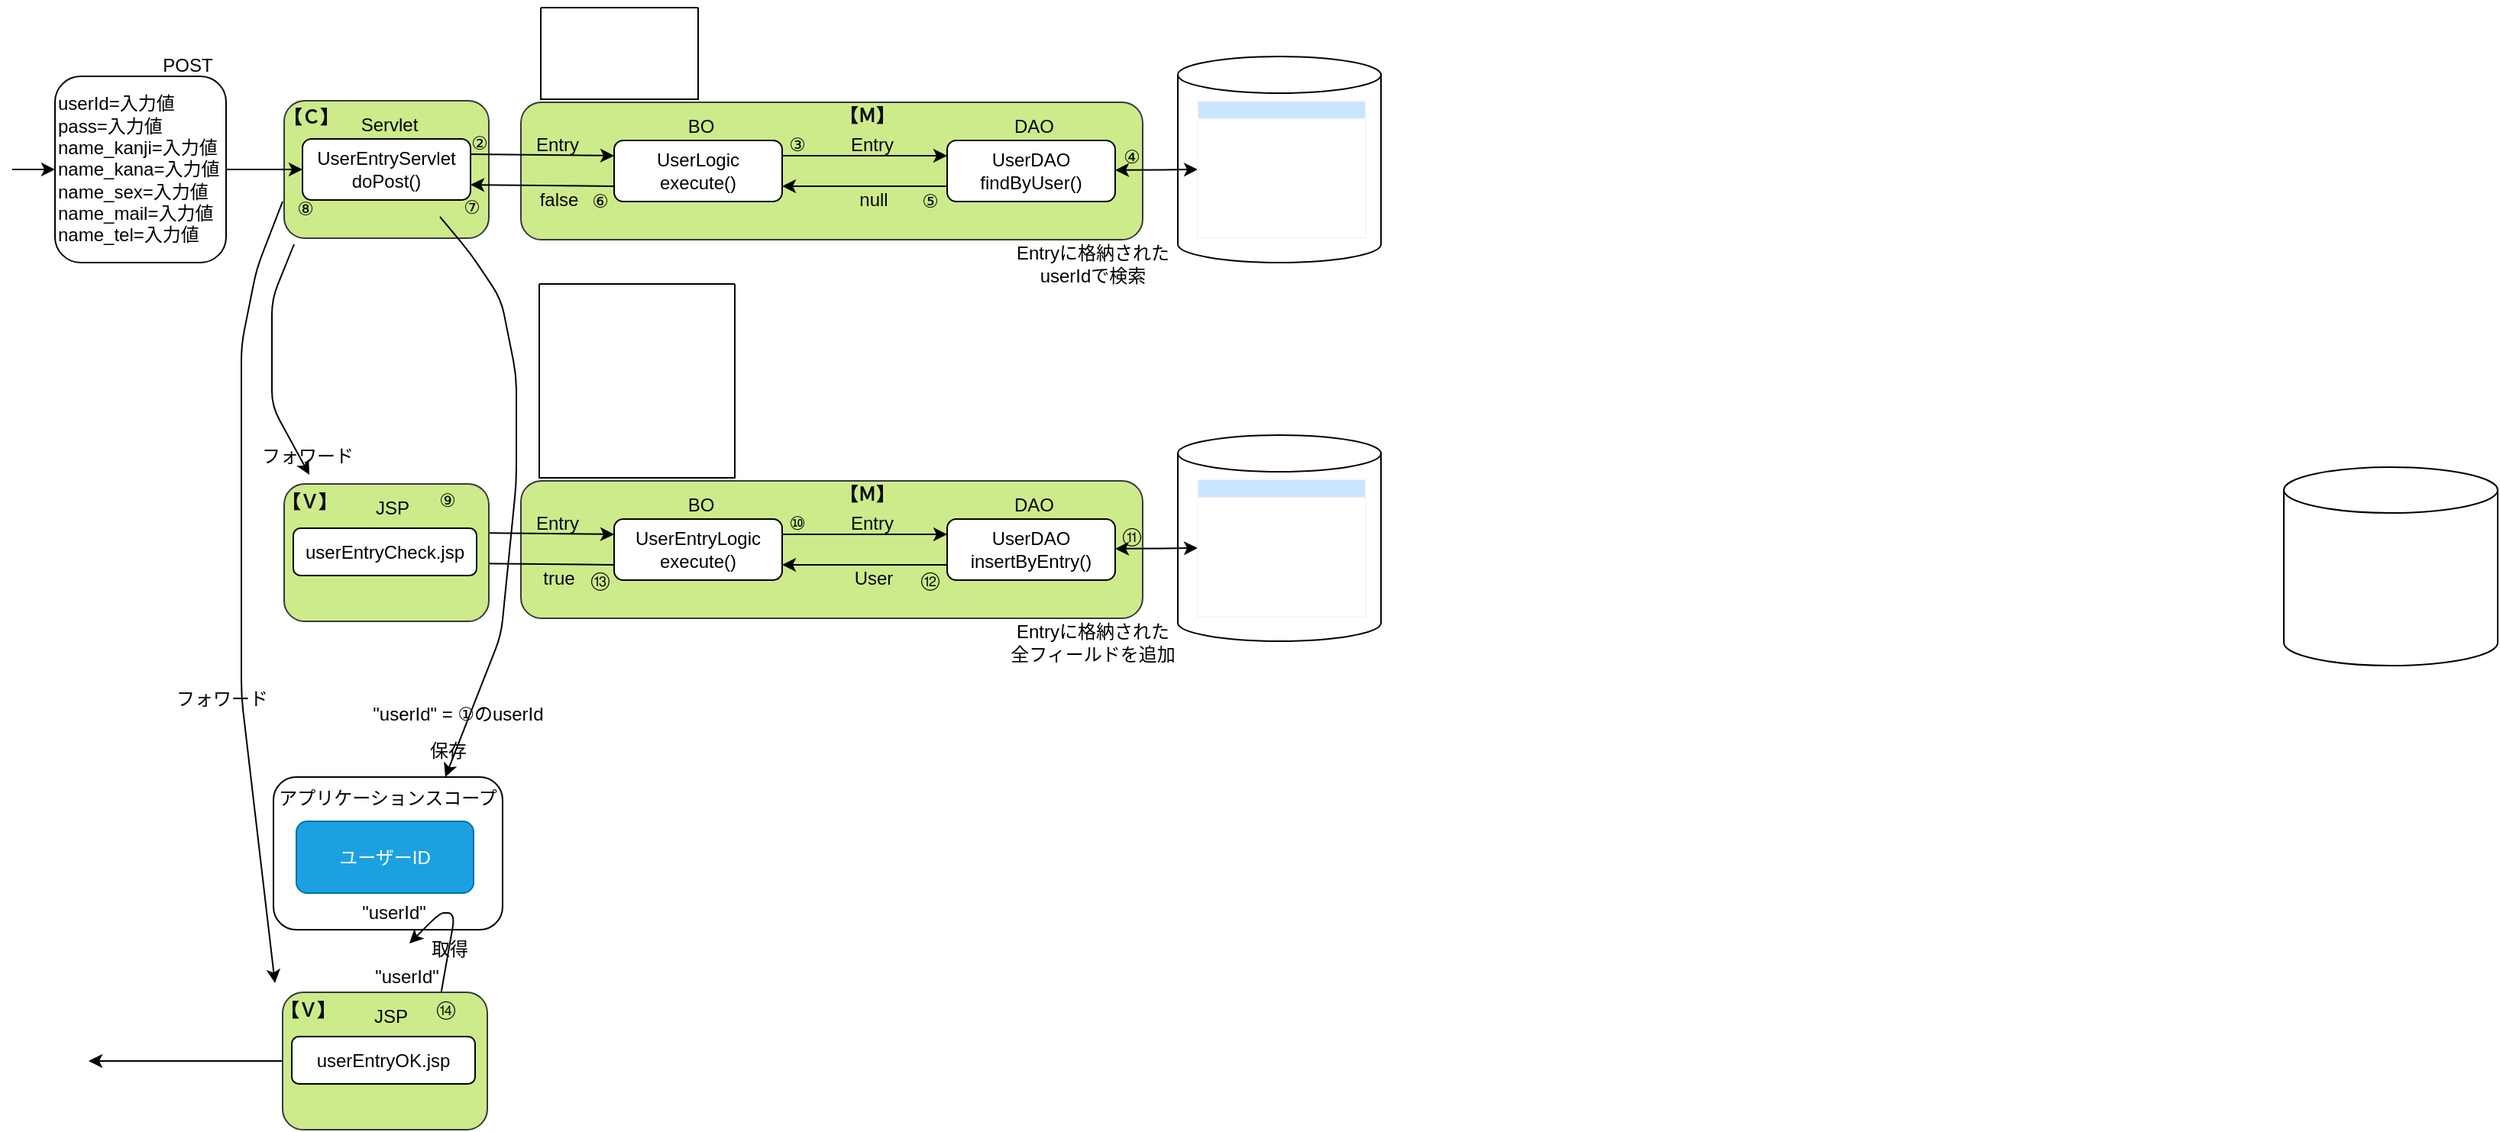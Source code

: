 <mxfile>
    <diagram id="cOPPHnaynSb4PC9Ppda5" name="ページ1">
        <mxGraphModel dx="1489" dy="1618" grid="1" gridSize="10" guides="1" tooltips="1" connect="1" arrows="1" fold="1" page="1" pageScale="1" pageWidth="827" pageHeight="1169" math="0" shadow="0">
            <root>
                <mxCell id="0"/>
                <mxCell id="1" parent="0"/>
                <mxCell id="91" value="" style="shape=cylinder3;whiteSpace=wrap;html=1;boundedLbl=1;backgroundOutline=1;size=12;fontColor=#080808;" parent="1" vertex="1">
                    <mxGeometry x="-37" y="-1079" width="133" height="135" as="geometry"/>
                </mxCell>
                <mxCell id="61" value="" style="rounded=1;whiteSpace=wrap;html=1;fillColor=#cdeb8b;strokeColor=#36393d;" parent="1" vertex="1">
                    <mxGeometry x="-622" y="-1050" width="134" height="90" as="geometry"/>
                </mxCell>
                <mxCell id="37" value="" style="rounded=1;whiteSpace=wrap;html=1;" parent="1" vertex="1">
                    <mxGeometry x="-629" y="-607" width="150" height="100" as="geometry"/>
                </mxCell>
                <mxCell id="38" value="ユーザーID" style="rounded=1;whiteSpace=wrap;html=1;fillColor=#1ba1e2;fontColor=#ffffff;strokeColor=#006EAF;" parent="1" vertex="1">
                    <mxGeometry x="-614" y="-578" width="116" height="47" as="geometry"/>
                </mxCell>
                <mxCell id="39" value="アプリケーションスコープ" style="text;html=1;strokeColor=none;fillColor=none;align=center;verticalAlign=middle;whiteSpace=wrap;rounded=0;" parent="1" vertex="1">
                    <mxGeometry x="-629" y="-603" width="150" height="20" as="geometry"/>
                </mxCell>
                <mxCell id="40" value="&quot;userId&quot;" style="text;html=1;strokeColor=none;fillColor=none;align=center;verticalAlign=middle;whiteSpace=wrap;rounded=0;" parent="1" vertex="1">
                    <mxGeometry x="-615" y="-528" width="130" height="20" as="geometry"/>
                </mxCell>
                <mxCell id="41" value="" style="endArrow=classic;html=1;exitX=1;exitY=0.5;exitDx=0;exitDy=0;" parent="1" source="83" edge="1">
                    <mxGeometry width="50" height="50" relative="1" as="geometry">
                        <mxPoint x="-649" y="-401" as="sourcePoint"/>
                        <mxPoint x="-540" y="-498" as="targetPoint"/>
                        <Array as="points">
                            <mxPoint x="-510" y="-518"/>
                            <mxPoint x="-520" y="-518"/>
                        </Array>
                    </mxGeometry>
                </mxCell>
                <mxCell id="43" value="" style="endArrow=classic;html=1;entryX=0.75;entryY=0;entryDx=0;entryDy=0;" parent="1" target="37" edge="1">
                    <mxGeometry width="50" height="50" relative="1" as="geometry">
                        <mxPoint x="-520" y="-974" as="sourcePoint"/>
                        <mxPoint x="-266" y="-937" as="targetPoint"/>
                        <Array as="points">
                            <mxPoint x="-500" y="-950"/>
                            <mxPoint x="-480" y="-920"/>
                            <mxPoint x="-470" y="-870"/>
                            <mxPoint x="-470" y="-800"/>
                            <mxPoint x="-480" y="-700"/>
                        </Array>
                    </mxGeometry>
                </mxCell>
                <mxCell id="46" value="POST" style="text;html=1;strokeColor=none;fillColor=none;align=center;verticalAlign=middle;whiteSpace=wrap;rounded=0;" parent="1" vertex="1">
                    <mxGeometry x="-715" y="-1083" width="60" height="20" as="geometry"/>
                </mxCell>
                <mxCell id="57" value="userId=入力値&lt;br&gt;pass=入力値&lt;br&gt;name_kanji=入力値&lt;br&gt;name_kana=入力値&lt;br&gt;name_sex=入力値&lt;br&gt;name_mail=入力値&lt;br&gt;name_tel=入力値" style="rounded=1;whiteSpace=wrap;html=1;align=left;" parent="1" vertex="1">
                    <mxGeometry x="-772" y="-1066" width="112" height="122" as="geometry"/>
                </mxCell>
                <mxCell id="58" value="" style="endArrow=classic;html=1;entryX=0;entryY=0.5;entryDx=0;entryDy=0;" parent="1" target="57" edge="1">
                    <mxGeometry width="50" height="50" relative="1" as="geometry">
                        <mxPoint x="-800" y="-1005" as="sourcePoint"/>
                        <mxPoint x="-774" y="-944" as="targetPoint"/>
                    </mxGeometry>
                </mxCell>
                <mxCell id="59" value="" style="endArrow=classic;html=1;entryX=0;entryY=0.5;entryDx=0;entryDy=0;exitX=1;exitY=0.5;exitDx=0;exitDy=0;" parent="1" source="57" target="60" edge="1">
                    <mxGeometry width="50" height="50" relative="1" as="geometry">
                        <mxPoint x="-660" y="-1005" as="sourcePoint"/>
                        <mxPoint x="-610" y="-1005" as="targetPoint"/>
                    </mxGeometry>
                </mxCell>
                <mxCell id="60" value="UserEntryServlet&lt;br&gt;doPost()" style="rounded=1;whiteSpace=wrap;html=1;" parent="1" vertex="1">
                    <mxGeometry x="-610" y="-1025" width="110" height="40" as="geometry"/>
                </mxCell>
                <mxCell id="62" value="Servlet" style="text;html=1;strokeColor=none;fillColor=none;align=center;verticalAlign=middle;whiteSpace=wrap;rounded=0;fontColor=#050505;" parent="1" vertex="1">
                    <mxGeometry x="-583" y="-1044" width="60" height="20" as="geometry"/>
                </mxCell>
                <mxCell id="63" value="" style="rounded=1;whiteSpace=wrap;html=1;fillColor=#cdeb8b;strokeColor=#36393d;" parent="1" vertex="1">
                    <mxGeometry x="-467" y="-1049" width="407" height="90" as="geometry"/>
                </mxCell>
                <mxCell id="64" value="" style="endArrow=classic;html=1;entryX=0;entryY=0.25;entryDx=0;entryDy=0;exitX=1;exitY=0.25;exitDx=0;exitDy=0;" parent="1" source="60" target="65" edge="1">
                    <mxGeometry width="50" height="50" relative="1" as="geometry">
                        <mxPoint x="-523" y="-1004" as="sourcePoint"/>
                        <mxPoint x="-474" y="-1004" as="targetPoint"/>
                    </mxGeometry>
                </mxCell>
                <mxCell id="65" value="UserLogic&lt;br&gt;execute()" style="rounded=1;whiteSpace=wrap;html=1;" parent="1" vertex="1">
                    <mxGeometry x="-406" y="-1024" width="110" height="40" as="geometry"/>
                </mxCell>
                <mxCell id="66" value="BO" style="text;html=1;strokeColor=none;fillColor=none;align=center;verticalAlign=middle;whiteSpace=wrap;rounded=0;fontColor=#050505;" parent="1" vertex="1">
                    <mxGeometry x="-379" y="-1043" width="60" height="20" as="geometry"/>
                </mxCell>
                <mxCell id="67" value="UserDAO&lt;br&gt;findByUser()" style="rounded=1;whiteSpace=wrap;html=1;" parent="1" vertex="1">
                    <mxGeometry x="-188" y="-1024" width="110" height="40" as="geometry"/>
                </mxCell>
                <mxCell id="68" value="DAO" style="text;html=1;strokeColor=none;fillColor=none;align=center;verticalAlign=middle;whiteSpace=wrap;rounded=0;fontColor=#050505;" parent="1" vertex="1">
                    <mxGeometry x="-161" y="-1043" width="60" height="20" as="geometry"/>
                </mxCell>
                <mxCell id="69" value="Entry" style="text;html=1;strokeColor=none;fillColor=none;align=center;verticalAlign=middle;whiteSpace=wrap;rounded=0;fontColor=#050505;" parent="1" vertex="1">
                    <mxGeometry x="-473" y="-1031" width="60" height="20" as="geometry"/>
                </mxCell>
                <mxCell id="70" value="" style="endArrow=classic;html=1;fontColor=#050505;exitX=0;exitY=0.75;exitDx=0;exitDy=0;entryX=1;entryY=0.75;entryDx=0;entryDy=0;" parent="1" source="65" target="60" edge="1">
                    <mxGeometry width="50" height="50" relative="1" as="geometry">
                        <mxPoint x="-410" y="-1044" as="sourcePoint"/>
                        <mxPoint x="-360" y="-1094" as="targetPoint"/>
                    </mxGeometry>
                </mxCell>
                <mxCell id="71" value="false" style="text;html=1;strokeColor=none;fillColor=none;align=center;verticalAlign=middle;whiteSpace=wrap;rounded=0;fontColor=#050505;" parent="1" vertex="1">
                    <mxGeometry x="-472" y="-995" width="60" height="20" as="geometry"/>
                </mxCell>
                <mxCell id="72" value="" style="endArrow=classic;html=1;entryX=0;entryY=0.25;entryDx=0;entryDy=0;exitX=1;exitY=0.25;exitDx=0;exitDy=0;" parent="1" source="65" target="67" edge="1">
                    <mxGeometry width="50" height="50" relative="1" as="geometry">
                        <mxPoint x="-294" y="-1015" as="sourcePoint"/>
                        <mxPoint x="-200" y="-1014" as="targetPoint"/>
                    </mxGeometry>
                </mxCell>
                <mxCell id="73" value="Entry" style="text;html=1;strokeColor=none;fillColor=none;align=center;verticalAlign=middle;whiteSpace=wrap;rounded=0;fontColor=#050505;" parent="1" vertex="1">
                    <mxGeometry x="-267" y="-1031" width="60" height="20" as="geometry"/>
                </mxCell>
                <mxCell id="74" value="" style="endArrow=classic;html=1;fontColor=#050505;exitX=0;exitY=0.75;exitDx=0;exitDy=0;entryX=1;entryY=0.75;entryDx=0;entryDy=0;" parent="1" source="67" target="65" edge="1">
                    <mxGeometry width="50" height="50" relative="1" as="geometry">
                        <mxPoint x="-200" y="-994" as="sourcePoint"/>
                        <mxPoint x="-294" y="-995" as="targetPoint"/>
                    </mxGeometry>
                </mxCell>
                <mxCell id="75" value="null" style="text;html=1;strokeColor=none;fillColor=none;align=center;verticalAlign=middle;whiteSpace=wrap;rounded=0;fontColor=#050505;" parent="1" vertex="1">
                    <mxGeometry x="-266" y="-995" width="60" height="20" as="geometry"/>
                </mxCell>
                <mxCell id="76" value="" style="shape=cylinder3;whiteSpace=wrap;html=1;boundedLbl=1;backgroundOutline=1;size=15;fontColor=#050505;" parent="1" vertex="1">
                    <mxGeometry x="687" y="-810" width="140" height="130" as="geometry"/>
                </mxCell>
                <mxCell id="80" value="" style="endArrow=classic;startArrow=classic;html=1;fontColor=#ffffff;entryX=0;entryY=0.5;entryDx=0;entryDy=0;" parent="1" source="67" target="77" edge="1">
                    <mxGeometry width="50" height="50" relative="1" as="geometry">
                        <mxPoint x="-80" y="-1004" as="sourcePoint"/>
                        <mxPoint x="-160" y="-1054" as="targetPoint"/>
                    </mxGeometry>
                </mxCell>
                <mxCell id="82" value="" style="rounded=1;whiteSpace=wrap;html=1;fillColor=#cdeb8b;strokeColor=#36393d;" parent="1" vertex="1">
                    <mxGeometry x="-623" y="-466" width="134" height="90" as="geometry"/>
                </mxCell>
                <mxCell id="83" value="JSP" style="text;html=1;strokeColor=none;fillColor=none;align=center;verticalAlign=middle;whiteSpace=wrap;rounded=0;fontColor=#050505;" parent="1" vertex="1">
                    <mxGeometry x="-582" y="-460" width="60" height="20" as="geometry"/>
                </mxCell>
                <mxCell id="30" value="userEntryOK.jsp" style="rounded=1;whiteSpace=wrap;html=1;" parent="1" vertex="1">
                    <mxGeometry x="-617" y="-437" width="120" height="31" as="geometry"/>
                </mxCell>
                <mxCell id="84" value="&#10;&#10;&#10;&#10;［フィールド］&#10;・String userId" style="swimlane;startSize=0;fontColor=#ffffff;align=left;" parent="1" vertex="1">
                    <mxGeometry x="-454" y="-1111" width="103" height="60" as="geometry"/>
                </mxCell>
                <mxCell id="85" value="①" style="text;html=1;strokeColor=none;fillColor=none;align=center;verticalAlign=middle;whiteSpace=wrap;rounded=0;fontColor=#ffffff;" parent="1" vertex="1">
                    <mxGeometry x="-796" y="-1024" width="30" height="20" as="geometry"/>
                </mxCell>
                <mxCell id="86" value="②" style="text;html=1;strokeColor=none;fillColor=none;align=center;verticalAlign=middle;whiteSpace=wrap;rounded=0;fontColor=#0d0c0c;" parent="1" vertex="1">
                    <mxGeometry x="-509" y="-1032" width="30" height="20" as="geometry"/>
                </mxCell>
                <mxCell id="87" value="&lt;font color=&quot;#080808&quot;&gt;③&lt;/font&gt;" style="text;html=1;strokeColor=none;fillColor=none;align=center;verticalAlign=middle;whiteSpace=wrap;rounded=0;fontColor=#ffffff;" parent="1" vertex="1">
                    <mxGeometry x="-301" y="-1031" width="30" height="20" as="geometry"/>
                </mxCell>
                <mxCell id="88" value="&lt;font color=&quot;#080808&quot;&gt;④&lt;/font&gt;" style="text;html=1;strokeColor=none;fillColor=none;align=center;verticalAlign=middle;whiteSpace=wrap;rounded=0;fontColor=#ffffff;" parent="1" vertex="1">
                    <mxGeometry x="-82" y="-1023" width="30" height="20" as="geometry"/>
                </mxCell>
                <mxCell id="89" value="&lt;font color=&quot;#080808&quot;&gt;⑤&lt;/font&gt;" style="text;html=1;strokeColor=none;fillColor=none;align=center;verticalAlign=middle;whiteSpace=wrap;rounded=0;fontColor=#ffffff;" parent="1" vertex="1">
                    <mxGeometry x="-214" y="-994" width="30" height="20" as="geometry"/>
                </mxCell>
                <mxCell id="77" value="&lt;div style=&quot;&quot;&gt;&lt;span style=&quot;color: rgb(255, 255, 255); background-color: initial;&quot;&gt;&lt;br&gt;&lt;/span&gt;&lt;/div&gt;&lt;div style=&quot;&quot;&gt;&lt;span style=&quot;color: rgb(255, 255, 255); background-color: initial;&quot;&gt;&lt;br&gt;&lt;/span&gt;&lt;/div&gt;&lt;div style=&quot;&quot;&gt;&lt;span style=&quot;color: rgb(255, 255, 255); background-color: initial;&quot;&gt;&lt;br&gt;&lt;/span&gt;&lt;/div&gt;&lt;div style=&quot;&quot;&gt;&lt;span style=&quot;color: rgb(255, 255, 255); background-color: initial;&quot;&gt;&lt;br&gt;&lt;/span&gt;&lt;/div&gt;&lt;div style=&quot;&quot;&gt;&lt;span style=&quot;color: rgb(255, 255, 255); background-color: initial;&quot;&gt;&lt;br&gt;&lt;/span&gt;&lt;/div&gt;&lt;div style=&quot;&quot;&gt;&lt;span style=&quot;color: rgb(255, 255, 255); background-color: initial;&quot;&gt;&lt;br&gt;&lt;/span&gt;&lt;/div&gt;&lt;div style=&quot;&quot;&gt;&lt;span style=&quot;color: rgb(255, 255, 255); background-color: initial;&quot;&gt;&lt;br&gt;&lt;/span&gt;&lt;/div&gt;&lt;div style=&quot;&quot;&gt;&lt;span style=&quot;color: rgb(255, 255, 255); background-color: initial;&quot;&gt;&lt;br&gt;&lt;/span&gt;&lt;/div&gt;&lt;div style=&quot;&quot;&gt;&lt;span style=&quot;color: rgb(255, 255, 255); background-color: initial;&quot;&gt;USER&lt;/span&gt;&lt;/div&gt;&lt;div style=&quot;&quot;&gt;&lt;span style=&quot;color: rgb(255, 255, 255); background-color: initial;&quot;&gt;テーブル&lt;/span&gt;&lt;/div&gt;" style="swimlane;whiteSpace=wrap;html=1;startSize=12;align=center;fillColor=#cce5ff;strokeColor=#f7f7f8;" parent="1" vertex="1">
                    <mxGeometry x="-24" y="-1050" width="110" height="90" as="geometry"/>
                </mxCell>
                <mxCell id="92" value="&lt;font color=&quot;#080808&quot;&gt;⑥&lt;/font&gt;" style="text;html=1;strokeColor=none;fillColor=none;align=center;verticalAlign=middle;whiteSpace=wrap;rounded=0;fontColor=#ffffff;" parent="1" vertex="1">
                    <mxGeometry x="-430" y="-994" width="30" height="20" as="geometry"/>
                </mxCell>
                <mxCell id="93" value="⑦" style="text;html=1;strokeColor=none;fillColor=none;align=center;verticalAlign=middle;whiteSpace=wrap;rounded=0;fontColor=#0d0c0c;" parent="1" vertex="1">
                    <mxGeometry x="-514" y="-990" width="30" height="20" as="geometry"/>
                </mxCell>
                <mxCell id="94" value="⑧" style="text;html=1;strokeColor=none;fillColor=none;align=center;verticalAlign=middle;whiteSpace=wrap;rounded=0;fontColor=#0d0c0c;" parent="1" vertex="1">
                    <mxGeometry x="-623" y="-989" width="30" height="20" as="geometry"/>
                </mxCell>
                <mxCell id="95" value="" style="endArrow=classic;html=1;fontColor=#0d0c0c;exitX=0;exitY=0.25;exitDx=0;exitDy=0;entryX=0;entryY=0;entryDx=0;entryDy=0;" parent="1" source="94" target="103" edge="1">
                    <mxGeometry width="50" height="50" relative="1" as="geometry">
                        <mxPoint x="-430" y="-794" as="sourcePoint"/>
                        <mxPoint x="-630" y="-724" as="targetPoint"/>
                        <Array as="points">
                            <mxPoint x="-640" y="-940"/>
                            <mxPoint x="-650" y="-890"/>
                            <mxPoint x="-650" y="-820"/>
                            <mxPoint x="-650" y="-660"/>
                        </Array>
                    </mxGeometry>
                </mxCell>
                <mxCell id="96" value="&quot;userId&quot; = ①のuserId" style="text;html=1;strokeColor=none;fillColor=none;align=center;verticalAlign=middle;whiteSpace=wrap;rounded=0;" parent="1" vertex="1">
                    <mxGeometry x="-573" y="-658" width="130" height="20" as="geometry"/>
                </mxCell>
                <mxCell id="97" value="保存" style="text;html=1;strokeColor=none;fillColor=none;align=center;verticalAlign=middle;whiteSpace=wrap;rounded=0;" parent="1" vertex="1">
                    <mxGeometry x="-533" y="-634" width="37" height="20" as="geometry"/>
                </mxCell>
                <mxCell id="98" value="取得" style="text;html=1;strokeColor=none;fillColor=none;align=center;verticalAlign=middle;whiteSpace=wrap;rounded=0;" parent="1" vertex="1">
                    <mxGeometry x="-532" y="-504" width="37" height="20" as="geometry"/>
                </mxCell>
                <mxCell id="99" value="&quot;userId&quot;" style="text;html=1;strokeColor=none;fillColor=none;align=center;verticalAlign=middle;whiteSpace=wrap;rounded=0;" parent="1" vertex="1">
                    <mxGeometry x="-569" y="-486" width="55" height="20" as="geometry"/>
                </mxCell>
                <mxCell id="100" value="⑭" style="text;html=1;strokeColor=none;fillColor=none;align=center;verticalAlign=middle;whiteSpace=wrap;rounded=0;fontColor=#0d0c0c;" parent="1" vertex="1">
                    <mxGeometry x="-531" y="-465" width="30" height="20" as="geometry"/>
                </mxCell>
                <mxCell id="101" value="フォワード" style="text;html=1;strokeColor=none;fillColor=none;align=center;verticalAlign=middle;whiteSpace=wrap;rounded=0;" parent="1" vertex="1">
                    <mxGeometry x="-696" y="-668" width="67" height="20" as="geometry"/>
                </mxCell>
                <mxCell id="102" value="&lt;b&gt;【Ｃ】&lt;/b&gt;" style="text;html=1;strokeColor=none;fillColor=none;align=center;verticalAlign=middle;whiteSpace=wrap;rounded=0;fontColor=#0d0c0c;" parent="1" vertex="1">
                    <mxGeometry x="-626" y="-1057" width="43" height="35" as="geometry"/>
                </mxCell>
                <mxCell id="103" value="&lt;b&gt;【Ｖ】&lt;/b&gt;" style="text;html=1;strokeColor=none;fillColor=none;align=center;verticalAlign=middle;whiteSpace=wrap;rounded=0;fontColor=#0d0c0c;" parent="1" vertex="1">
                    <mxGeometry x="-628" y="-472" width="43" height="35" as="geometry"/>
                </mxCell>
                <mxCell id="104" value="&lt;b&gt;【Ｍ】&lt;/b&gt;" style="text;html=1;strokeColor=none;fillColor=none;align=center;verticalAlign=middle;whiteSpace=wrap;rounded=0;fontColor=#0d0c0c;" parent="1" vertex="1">
                    <mxGeometry x="-262" y="-1058" width="43" height="35" as="geometry"/>
                </mxCell>
                <mxCell id="105" value="" style="endArrow=classic;html=1;fontColor=#0d0c0c;exitX=0;exitY=0.5;exitDx=0;exitDy=0;" parent="1" source="82" edge="1">
                    <mxGeometry width="50" height="50" relative="1" as="geometry">
                        <mxPoint x="-590" y="-538" as="sourcePoint"/>
                        <mxPoint x="-750" y="-421" as="targetPoint"/>
                    </mxGeometry>
                </mxCell>
                <mxCell id="106" value="Entryに格納された&lt;br&gt;userIdで検索" style="text;html=1;strokeColor=none;fillColor=none;align=center;verticalAlign=middle;whiteSpace=wrap;rounded=0;" parent="1" vertex="1">
                    <mxGeometry x="-151" y="-958" width="117" height="30" as="geometry"/>
                </mxCell>
                <mxCell id="107" value="" style="shape=cylinder3;whiteSpace=wrap;html=1;boundedLbl=1;backgroundOutline=1;size=12;fontColor=#080808;" parent="1" vertex="1">
                    <mxGeometry x="-37" y="-831" width="133" height="135" as="geometry"/>
                </mxCell>
                <mxCell id="108" value="Servlet" style="text;html=1;strokeColor=none;fillColor=none;align=center;verticalAlign=middle;whiteSpace=wrap;rounded=0;fontColor=#050505;" parent="1" vertex="1">
                    <mxGeometry x="-583" y="-796" width="60" height="20" as="geometry"/>
                </mxCell>
                <mxCell id="109" value="" style="rounded=1;whiteSpace=wrap;html=1;fillColor=#cdeb8b;strokeColor=#36393d;" parent="1" vertex="1">
                    <mxGeometry x="-467" y="-801" width="407" height="90" as="geometry"/>
                </mxCell>
                <mxCell id="110" value="" style="endArrow=classic;html=1;entryX=0;entryY=0.25;entryDx=0;entryDy=0;exitX=1;exitY=0.25;exitDx=0;exitDy=0;" parent="1" target="111" edge="1">
                    <mxGeometry width="50" height="50" relative="1" as="geometry">
                        <mxPoint x="-500" y="-767" as="sourcePoint"/>
                        <mxPoint x="-474" y="-756" as="targetPoint"/>
                    </mxGeometry>
                </mxCell>
                <mxCell id="111" value="UserEntryLogic&lt;br&gt;execute()" style="rounded=1;whiteSpace=wrap;html=1;" parent="1" vertex="1">
                    <mxGeometry x="-406" y="-776" width="110" height="40" as="geometry"/>
                </mxCell>
                <mxCell id="112" value="BO" style="text;html=1;strokeColor=none;fillColor=none;align=center;verticalAlign=middle;whiteSpace=wrap;rounded=0;fontColor=#050505;" parent="1" vertex="1">
                    <mxGeometry x="-379" y="-795" width="60" height="20" as="geometry"/>
                </mxCell>
                <mxCell id="113" value="UserDAO&lt;br&gt;insertByEntry()" style="rounded=1;whiteSpace=wrap;html=1;" parent="1" vertex="1">
                    <mxGeometry x="-188" y="-776" width="110" height="40" as="geometry"/>
                </mxCell>
                <mxCell id="114" value="DAO" style="text;html=1;strokeColor=none;fillColor=none;align=center;verticalAlign=middle;whiteSpace=wrap;rounded=0;fontColor=#050505;" parent="1" vertex="1">
                    <mxGeometry x="-161" y="-795" width="60" height="20" as="geometry"/>
                </mxCell>
                <mxCell id="115" value="Entry" style="text;html=1;strokeColor=none;fillColor=none;align=center;verticalAlign=middle;whiteSpace=wrap;rounded=0;fontColor=#050505;" parent="1" vertex="1">
                    <mxGeometry x="-473" y="-783" width="60" height="20" as="geometry"/>
                </mxCell>
                <mxCell id="116" value="" style="endArrow=classic;html=1;fontColor=#050505;exitX=0;exitY=0.75;exitDx=0;exitDy=0;entryX=1;entryY=0.75;entryDx=0;entryDy=0;" parent="1" source="111" edge="1">
                    <mxGeometry width="50" height="50" relative="1" as="geometry">
                        <mxPoint x="-410" y="-796" as="sourcePoint"/>
                        <mxPoint x="-500" y="-747" as="targetPoint"/>
                    </mxGeometry>
                </mxCell>
                <mxCell id="117" value="true" style="text;html=1;strokeColor=none;fillColor=none;align=center;verticalAlign=middle;whiteSpace=wrap;rounded=0;fontColor=#050505;" parent="1" vertex="1">
                    <mxGeometry x="-472" y="-747" width="60" height="20" as="geometry"/>
                </mxCell>
                <mxCell id="118" value="" style="endArrow=classic;html=1;entryX=0;entryY=0.25;entryDx=0;entryDy=0;exitX=1;exitY=0.25;exitDx=0;exitDy=0;" parent="1" source="111" target="113" edge="1">
                    <mxGeometry width="50" height="50" relative="1" as="geometry">
                        <mxPoint x="-294" y="-767" as="sourcePoint"/>
                        <mxPoint x="-200" y="-766" as="targetPoint"/>
                    </mxGeometry>
                </mxCell>
                <mxCell id="119" value="Entry" style="text;html=1;strokeColor=none;fillColor=none;align=center;verticalAlign=middle;whiteSpace=wrap;rounded=0;fontColor=#050505;" parent="1" vertex="1">
                    <mxGeometry x="-267" y="-783" width="60" height="20" as="geometry"/>
                </mxCell>
                <mxCell id="120" value="" style="endArrow=classic;html=1;fontColor=#050505;exitX=0;exitY=0.75;exitDx=0;exitDy=0;entryX=1;entryY=0.75;entryDx=0;entryDy=0;" parent="1" source="113" target="111" edge="1">
                    <mxGeometry width="50" height="50" relative="1" as="geometry">
                        <mxPoint x="-200" y="-746" as="sourcePoint"/>
                        <mxPoint x="-294" y="-747" as="targetPoint"/>
                    </mxGeometry>
                </mxCell>
                <mxCell id="121" value="User" style="text;html=1;strokeColor=none;fillColor=none;align=center;verticalAlign=middle;whiteSpace=wrap;rounded=0;fontColor=#050505;" parent="1" vertex="1">
                    <mxGeometry x="-266" y="-747" width="60" height="20" as="geometry"/>
                </mxCell>
                <mxCell id="122" value="" style="endArrow=classic;startArrow=classic;html=1;fontColor=#ffffff;entryX=0;entryY=0.5;entryDx=0;entryDy=0;" parent="1" source="113" target="129" edge="1">
                    <mxGeometry width="50" height="50" relative="1" as="geometry">
                        <mxPoint x="-80" y="-756" as="sourcePoint"/>
                        <mxPoint x="-160" y="-806" as="targetPoint"/>
                    </mxGeometry>
                </mxCell>
                <mxCell id="123" value="&#10;&#10;&#10;&#10;&#10;&#10;&#10;&#10;&#10;［フィールド］&#10;・String userId&#10;・String pass&#10;・String name_Kanji&#10;・String name_Kana&#10;・String sex&#10;・String mail&#10;・String tel" style="swimlane;startSize=0;fontColor=#ffffff;align=left;" parent="1" vertex="1">
                    <mxGeometry x="-455" y="-930" width="128" height="127" as="geometry"/>
                </mxCell>
                <mxCell id="125" value="②" style="text;html=1;strokeColor=none;fillColor=none;align=center;verticalAlign=middle;whiteSpace=wrap;rounded=0;fontColor=#0d0c0c;" parent="1" vertex="1">
                    <mxGeometry x="-509" y="-784" width="30" height="20" as="geometry"/>
                </mxCell>
                <mxCell id="126" value="&lt;font color=&quot;#080808&quot;&gt;⑩&lt;/font&gt;" style="text;html=1;strokeColor=none;fillColor=none;align=center;verticalAlign=middle;whiteSpace=wrap;rounded=0;fontColor=#ffffff;" parent="1" vertex="1">
                    <mxGeometry x="-301" y="-783" width="30" height="20" as="geometry"/>
                </mxCell>
                <mxCell id="127" value="&lt;font color=&quot;#080808&quot;&gt;⑪&lt;/font&gt;" style="text;html=1;strokeColor=none;fillColor=none;align=center;verticalAlign=middle;whiteSpace=wrap;rounded=0;fontColor=#ffffff;" parent="1" vertex="1">
                    <mxGeometry x="-82" y="-775" width="30" height="20" as="geometry"/>
                </mxCell>
                <mxCell id="128" value="&lt;font color=&quot;#080808&quot;&gt;⑫&lt;/font&gt;" style="text;html=1;strokeColor=none;fillColor=none;align=center;verticalAlign=middle;whiteSpace=wrap;rounded=0;fontColor=#ffffff;" parent="1" vertex="1">
                    <mxGeometry x="-214" y="-746" width="30" height="20" as="geometry"/>
                </mxCell>
                <mxCell id="129" value="&lt;div style=&quot;&quot;&gt;&lt;span style=&quot;color: rgb(255, 255, 255); background-color: initial;&quot;&gt;&lt;br&gt;&lt;/span&gt;&lt;/div&gt;&lt;div style=&quot;&quot;&gt;&lt;span style=&quot;color: rgb(255, 255, 255); background-color: initial;&quot;&gt;&lt;br&gt;&lt;/span&gt;&lt;/div&gt;&lt;div style=&quot;&quot;&gt;&lt;span style=&quot;color: rgb(255, 255, 255); background-color: initial;&quot;&gt;&lt;br&gt;&lt;/span&gt;&lt;/div&gt;&lt;div style=&quot;&quot;&gt;&lt;span style=&quot;color: rgb(255, 255, 255); background-color: initial;&quot;&gt;&lt;br&gt;&lt;/span&gt;&lt;/div&gt;&lt;div style=&quot;&quot;&gt;&lt;span style=&quot;color: rgb(255, 255, 255); background-color: initial;&quot;&gt;&lt;br&gt;&lt;/span&gt;&lt;/div&gt;&lt;div style=&quot;&quot;&gt;&lt;span style=&quot;color: rgb(255, 255, 255); background-color: initial;&quot;&gt;&lt;br&gt;&lt;/span&gt;&lt;/div&gt;&lt;div style=&quot;&quot;&gt;&lt;span style=&quot;color: rgb(255, 255, 255); background-color: initial;&quot;&gt;&lt;br&gt;&lt;/span&gt;&lt;/div&gt;&lt;div style=&quot;&quot;&gt;&lt;span style=&quot;color: rgb(255, 255, 255); background-color: initial;&quot;&gt;&lt;br&gt;&lt;/span&gt;&lt;/div&gt;&lt;div style=&quot;&quot;&gt;&lt;span style=&quot;color: rgb(255, 255, 255); background-color: initial;&quot;&gt;USER&lt;/span&gt;&lt;/div&gt;&lt;div style=&quot;&quot;&gt;&lt;span style=&quot;color: rgb(255, 255, 255); background-color: initial;&quot;&gt;テーブル&lt;/span&gt;&lt;/div&gt;" style="swimlane;whiteSpace=wrap;html=1;startSize=12;align=center;fillColor=#cce5ff;strokeColor=#f7f7f8;" parent="1" vertex="1">
                    <mxGeometry x="-24" y="-802" width="110" height="90" as="geometry"/>
                </mxCell>
                <mxCell id="130" value="&lt;font color=&quot;#080808&quot;&gt;⑬&lt;/font&gt;" style="text;html=1;strokeColor=none;fillColor=none;align=center;verticalAlign=middle;whiteSpace=wrap;rounded=0;fontColor=#ffffff;" parent="1" vertex="1">
                    <mxGeometry x="-430" y="-746" width="30" height="20" as="geometry"/>
                </mxCell>
                <mxCell id="131" value="⑦" style="text;html=1;strokeColor=none;fillColor=none;align=center;verticalAlign=middle;whiteSpace=wrap;rounded=0;fontColor=#0d0c0c;" parent="1" vertex="1">
                    <mxGeometry x="-509" y="-743" width="30" height="20" as="geometry"/>
                </mxCell>
                <mxCell id="132" value="&lt;b&gt;【Ｍ】&lt;/b&gt;" style="text;html=1;strokeColor=none;fillColor=none;align=center;verticalAlign=middle;whiteSpace=wrap;rounded=0;fontColor=#0d0c0c;" parent="1" vertex="1">
                    <mxGeometry x="-262" y="-810" width="43" height="35" as="geometry"/>
                </mxCell>
                <mxCell id="133" value="Entryに格納された&lt;br&gt;全フィールドを追加" style="text;html=1;strokeColor=none;fillColor=none;align=center;verticalAlign=middle;whiteSpace=wrap;rounded=0;" parent="1" vertex="1">
                    <mxGeometry x="-151" y="-710" width="117" height="30" as="geometry"/>
                </mxCell>
                <mxCell id="139" value="" style="rounded=1;whiteSpace=wrap;html=1;fillColor=#cdeb8b;strokeColor=#36393d;" parent="1" vertex="1">
                    <mxGeometry x="-622" y="-799" width="134" height="90" as="geometry"/>
                </mxCell>
                <mxCell id="140" value="JSP" style="text;html=1;strokeColor=none;fillColor=none;align=center;verticalAlign=middle;whiteSpace=wrap;rounded=0;fontColor=#050505;" parent="1" vertex="1">
                    <mxGeometry x="-581" y="-793" width="60" height="20" as="geometry"/>
                </mxCell>
                <mxCell id="141" value="userEntryCheck.jsp" style="rounded=1;whiteSpace=wrap;html=1;" parent="1" vertex="1">
                    <mxGeometry x="-616" y="-770" width="120" height="31" as="geometry"/>
                </mxCell>
                <mxCell id="142" value="⑨" style="text;html=1;strokeColor=none;fillColor=none;align=center;verticalAlign=middle;whiteSpace=wrap;rounded=0;fontColor=#0d0c0c;" parent="1" vertex="1">
                    <mxGeometry x="-530" y="-798" width="30" height="20" as="geometry"/>
                </mxCell>
                <mxCell id="143" value="&lt;b&gt;【Ｖ】&lt;/b&gt;" style="text;html=1;strokeColor=none;fillColor=none;align=center;verticalAlign=middle;whiteSpace=wrap;rounded=0;fontColor=#0d0c0c;" parent="1" vertex="1">
                    <mxGeometry x="-627" y="-805" width="43" height="35" as="geometry"/>
                </mxCell>
                <mxCell id="152" value="" style="endArrow=classic;html=1;exitX=0.25;exitY=1;exitDx=0;exitDy=0;entryX=0.5;entryY=0;entryDx=0;entryDy=0;" parent="1" target="143" edge="1">
                    <mxGeometry width="50" height="50" relative="1" as="geometry">
                        <mxPoint x="-615.5" y="-956" as="sourcePoint"/>
                        <mxPoint x="-640" y="-770" as="targetPoint"/>
                        <Array as="points">
                            <mxPoint x="-630" y="-920"/>
                            <mxPoint x="-630" y="-850"/>
                        </Array>
                    </mxGeometry>
                </mxCell>
                <mxCell id="153" value="フォワード" style="text;html=1;strokeColor=none;fillColor=none;align=center;verticalAlign=middle;whiteSpace=wrap;rounded=0;" parent="1" vertex="1">
                    <mxGeometry x="-640" y="-827" width="67" height="20" as="geometry"/>
                </mxCell>
            </root>
        </mxGraphModel>
    </diagram>
</mxfile>